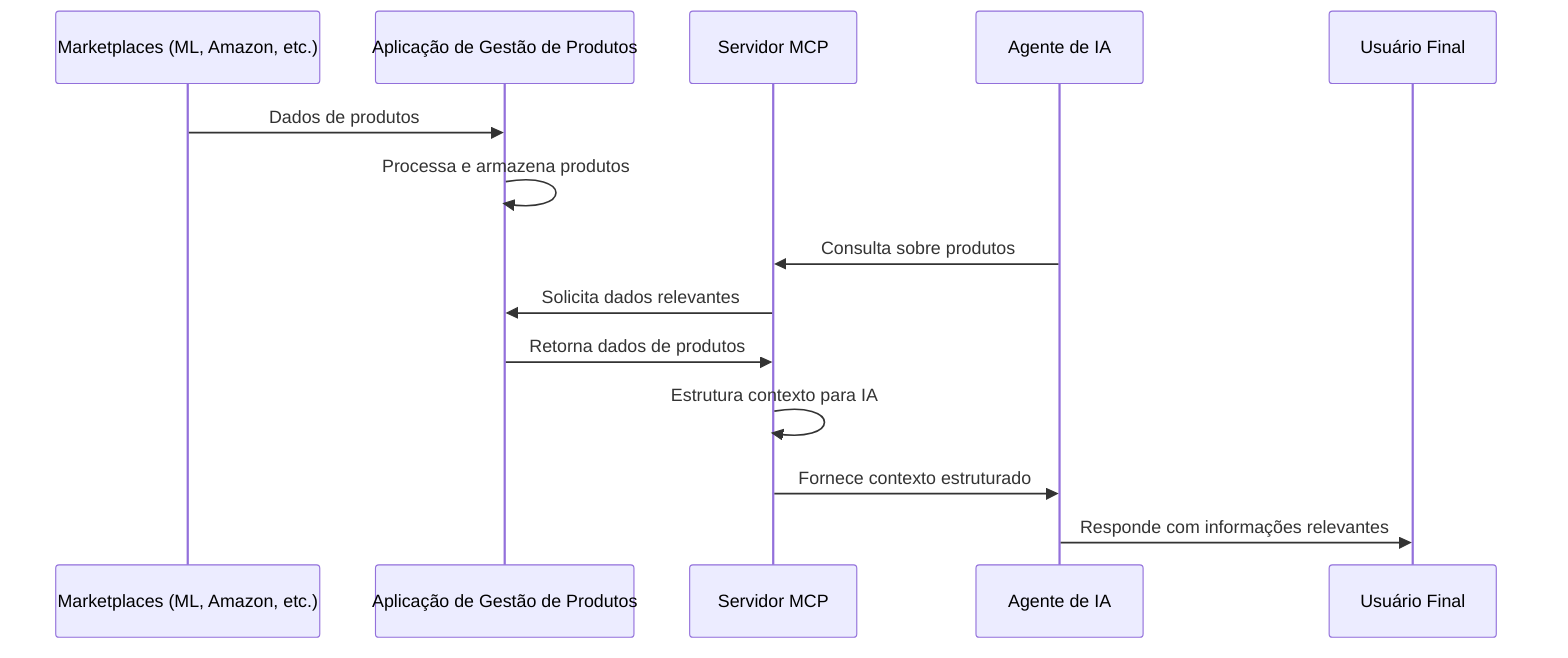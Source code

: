 sequenceDiagram
    participant Marketplaces as Marketplaces (ML, Amazon, etc.)
    participant PMS as Aplicação de Gestão de Produtos
    participant MCP as Servidor MCP
    participant Agent as Agente de IA
    participant User as Usuário Final

    Marketplaces->>PMS: Dados de produtos
    PMS->>PMS: Processa e armazena produtos
    
    Agent->>MCP: Consulta sobre produtos
    MCP->>PMS: Solicita dados relevantes
    PMS->>MCP: Retorna dados de produtos
    MCP->>MCP: Estrutura contexto para IA
    MCP->>Agent: Fornece contexto estruturado
    Agent->>User: Responde com informações relevantes
